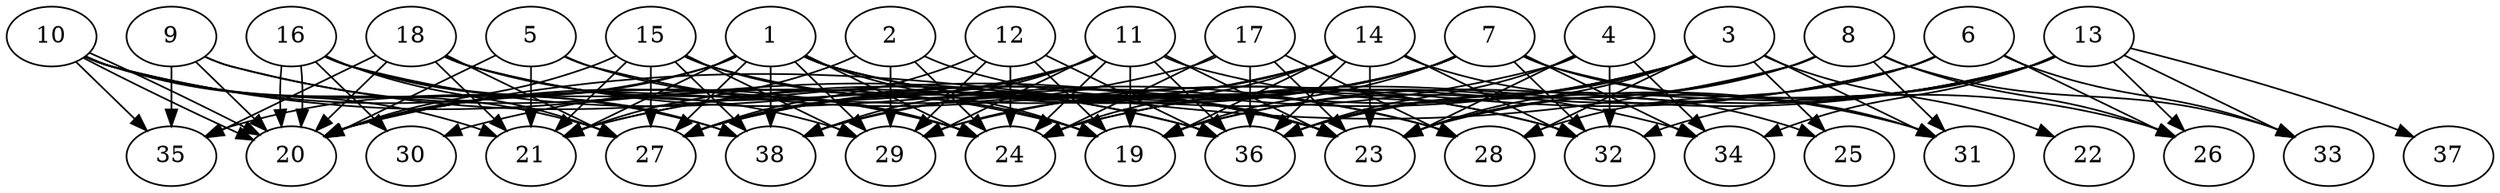 // DAG (tier=3-complex, mode=data, n=38, ccr=0.502, fat=0.853, density=0.633, regular=0.388, jump=0.239, mindata=4194304, maxdata=33554432)
// DAG automatically generated by daggen at Sun Aug 24 16:33:35 2025
// /home/ermia/Project/Environments/daggen/bin/daggen --dot --ccr 0.502 --fat 0.853 --regular 0.388 --density 0.633 --jump 0.239 --mindata 4194304 --maxdata 33554432 -n 38 
digraph G {
  1 [size="8649147307131879424", alpha="0.05", expect_size="4324573653565939712"]
  1 -> 19 [size ="5423932869967872"]
  1 -> 20 [size ="5423932869967872"]
  1 -> 21 [size ="5423932869967872"]
  1 -> 24 [size ="5423932869967872"]
  1 -> 27 [size ="5423932869967872"]
  1 -> 28 [size ="5423932869967872"]
  1 -> 29 [size ="5423932869967872"]
  1 -> 32 [size ="5423932869967872"]
  1 -> 34 [size ="5423932869967872"]
  1 -> 35 [size ="5423932869967872"]
  1 -> 38 [size ="5423932869967872"]
  2 [size="377684720596650295296", alpha="0.15", expect_size="188842360298325147648"]
  2 -> 21 [size ="417999982952448"]
  2 -> 23 [size ="417999982952448"]
  2 -> 24 [size ="417999982952448"]
  2 -> 29 [size ="417999982952448"]
  3 [size="10174391187922478956544", alpha="0.14", expect_size="5087195593961239478272"]
  3 -> 22 [size ="3756317336403968"]
  3 -> 23 [size ="3756317336403968"]
  3 -> 25 [size ="3756317336403968"]
  3 -> 27 [size ="3756317336403968"]
  3 -> 28 [size ="3756317336403968"]
  3 -> 31 [size ="3756317336403968"]
  3 -> 36 [size ="3756317336403968"]
  3 -> 38 [size ="3756317336403968"]
  4 [size="3732605712840935424", alpha="0.10", expect_size="1866302856420467712"]
  4 -> 21 [size ="1896002877390848"]
  4 -> 23 [size ="1896002877390848"]
  4 -> 32 [size ="1896002877390848"]
  4 -> 34 [size ="1896002877390848"]
  4 -> 36 [size ="1896002877390848"]
  5 [size="19337500937914754793472", alpha="0.13", expect_size="9668750468957377396736"]
  5 -> 20 [size ="5763552040189952"]
  5 -> 21 [size ="5763552040189952"]
  5 -> 24 [size ="5763552040189952"]
  5 -> 32 [size ="5763552040189952"]
  6 [size="127858585375632224", alpha="0.13", expect_size="63929292687816112"]
  6 -> 24 [size ="3008873908666368"]
  6 -> 26 [size ="3008873908666368"]
  6 -> 28 [size ="3008873908666368"]
  6 -> 29 [size ="3008873908666368"]
  6 -> 33 [size ="3008873908666368"]
  7 [size="9734391835850598400", alpha="0.17", expect_size="4867195917925299200"]
  7 -> 19 [size ="3894605955203072"]
  7 -> 21 [size ="3894605955203072"]
  7 -> 26 [size ="3894605955203072"]
  7 -> 27 [size ="3894605955203072"]
  7 -> 29 [size ="3894605955203072"]
  7 -> 31 [size ="3894605955203072"]
  7 -> 32 [size ="3894605955203072"]
  7 -> 34 [size ="3894605955203072"]
  7 -> 38 [size ="3894605955203072"]
  8 [size="220717667210168256", alpha="0.10", expect_size="110358833605084128"]
  8 -> 19 [size ="5373284946280448"]
  8 -> 20 [size ="5373284946280448"]
  8 -> 23 [size ="5373284946280448"]
  8 -> 26 [size ="5373284946280448"]
  8 -> 31 [size ="5373284946280448"]
  8 -> 33 [size ="5373284946280448"]
  9 [size="121288551123801604096", alpha="0.03", expect_size="60644275561900802048"]
  9 -> 19 [size ="196021267202048"]
  9 -> 20 [size ="196021267202048"]
  9 -> 23 [size ="196021267202048"]
  9 -> 35 [size ="196021267202048"]
  10 [size="2547266144313616105472", alpha="0.18", expect_size="1273633072156808052736"]
  10 -> 20 [size ="1492128421117952"]
  10 -> 20 [size ="1492128421117952"]
  10 -> 21 [size ="1492128421117952"]
  10 -> 24 [size ="1492128421117952"]
  10 -> 27 [size ="1492128421117952"]
  10 -> 35 [size ="1492128421117952"]
  10 -> 36 [size ="1492128421117952"]
  10 -> 38 [size ="1492128421117952"]
  11 [size="808607317934848606208", alpha="0.11", expect_size="404303658967424303104"]
  11 -> 19 [size ="694355316703232"]
  11 -> 20 [size ="694355316703232"]
  11 -> 23 [size ="694355316703232"]
  11 -> 24 [size ="694355316703232"]
  11 -> 27 [size ="694355316703232"]
  11 -> 29 [size ="694355316703232"]
  11 -> 31 [size ="694355316703232"]
  11 -> 36 [size ="694355316703232"]
  11 -> 38 [size ="694355316703232"]
  12 [size="1517378815429796352", alpha="0.19", expect_size="758689407714898176"]
  12 -> 19 [size ="626351195291648"]
  12 -> 24 [size ="626351195291648"]
  12 -> 27 [size ="626351195291648"]
  12 -> 29 [size ="626351195291648"]
  12 -> 36 [size ="626351195291648"]
  13 [size="178335364425616384", alpha="0.06", expect_size="89167682212808192"]
  13 -> 19 [size ="5691219296387072"]
  13 -> 23 [size ="5691219296387072"]
  13 -> 24 [size ="5691219296387072"]
  13 -> 26 [size ="5691219296387072"]
  13 -> 32 [size ="5691219296387072"]
  13 -> 33 [size ="5691219296387072"]
  13 -> 34 [size ="5691219296387072"]
  13 -> 36 [size ="5691219296387072"]
  13 -> 37 [size ="5691219296387072"]
  14 [size="2066568280708152", alpha="0.13", expect_size="1033284140354076"]
  14 -> 19 [size ="212408144494592"]
  14 -> 23 [size ="212408144494592"]
  14 -> 24 [size ="212408144494592"]
  14 -> 25 [size ="212408144494592"]
  14 -> 27 [size ="212408144494592"]
  14 -> 30 [size ="212408144494592"]
  14 -> 32 [size ="212408144494592"]
  14 -> 36 [size ="212408144494592"]
  14 -> 38 [size ="212408144494592"]
  15 [size="21403295378912109920256", alpha="0.11", expect_size="10701647689456054960128"]
  15 -> 19 [size ="6167044521197568"]
  15 -> 20 [size ="6167044521197568"]
  15 -> 21 [size ="6167044521197568"]
  15 -> 23 [size ="6167044521197568"]
  15 -> 27 [size ="6167044521197568"]
  15 -> 29 [size ="6167044521197568"]
  15 -> 38 [size ="6167044521197568"]
  16 [size="4152871417979095552", alpha="0.15", expect_size="2076435708989547776"]
  16 -> 20 [size ="5328370057347072"]
  16 -> 20 [size ="5328370057347072"]
  16 -> 23 [size ="5328370057347072"]
  16 -> 27 [size ="5328370057347072"]
  16 -> 29 [size ="5328370057347072"]
  16 -> 30 [size ="5328370057347072"]
  16 -> 38 [size ="5328370057347072"]
  17 [size="122999661652537408", alpha="0.15", expect_size="61499830826268704"]
  17 -> 20 [size ="2383411033407488"]
  17 -> 23 [size ="2383411033407488"]
  17 -> 24 [size ="2383411033407488"]
  17 -> 28 [size ="2383411033407488"]
  17 -> 36 [size ="2383411033407488"]
  18 [size="166715413820922272", alpha="0.14", expect_size="83357706910461136"]
  18 -> 20 [size ="3312964371218432"]
  18 -> 21 [size ="3312964371218432"]
  18 -> 24 [size ="3312964371218432"]
  18 -> 27 [size ="3312964371218432"]
  18 -> 28 [size ="3312964371218432"]
  18 -> 35 [size ="3312964371218432"]
  18 -> 36 [size ="3312964371218432"]
  19 [size="39045135885840616", alpha="0.10", expect_size="19522567942920308"]
  20 [size="468005772917034975232", alpha="0.18", expect_size="234002886458517487616"]
  21 [size="17777256431228461056", alpha="0.16", expect_size="8888628215614230528"]
  22 [size="90471440723734429696", alpha="0.16", expect_size="45235720361867214848"]
  23 [size="1592470866365866049536", alpha="0.20", expect_size="796235433182933024768"]
  24 [size="10577327725988848", alpha="0.11", expect_size="5288663862994424"]
  25 [size="1293875063061629696", alpha="0.14", expect_size="646937531530814848"]
  26 [size="4045874228955231289344", alpha="0.14", expect_size="2022937114477615644672"]
  27 [size="68086202991523704", alpha="0.09", expect_size="34043101495761852"]
  28 [size="240140794495762432000", alpha="0.17", expect_size="120070397247881216000"]
  29 [size="130761798338938272", alpha="0.12", expect_size="65380899169469136"]
  30 [size="47835304729532280", alpha="0.17", expect_size="23917652364766140"]
  31 [size="10279483799066312", alpha="0.02", expect_size="5139741899533156"]
  32 [size="24452489943855236", alpha="0.06", expect_size="12226244971927618"]
  33 [size="62056369494095976", alpha="0.13", expect_size="31028184747047988"]
  34 [size="30840979456000000000000", alpha="0.05", expect_size="15420489728000000000000"]
  35 [size="804348696988569567232", alpha="0.05", expect_size="402174348494284783616"]
  36 [size="43438919121828152", alpha="0.15", expect_size="21719459560914076"]
  37 [size="127347403331869920", alpha="0.01", expect_size="63673701665934960"]
  38 [size="15619980106145030144", alpha="0.17", expect_size="7809990053072515072"]
}